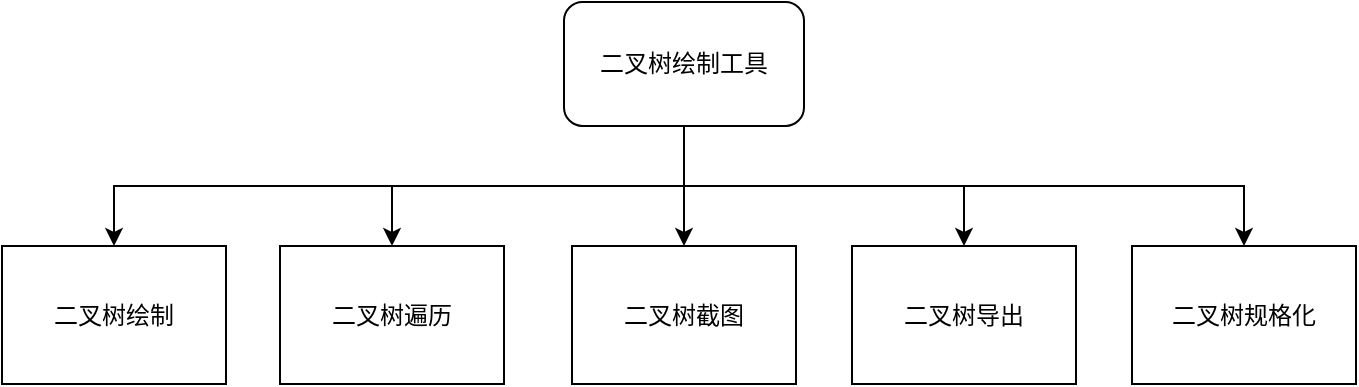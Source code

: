<mxfile version="22.1.16" type="github">
  <diagram name="第 1 页" id="Og9kDQ-HKqt_a4ZrkuFH">
    <mxGraphModel dx="956" dy="523" grid="0" gridSize="10" guides="1" tooltips="1" connect="1" arrows="1" fold="1" page="1" pageScale="1" pageWidth="827" pageHeight="1169" math="0" shadow="0">
      <root>
        <mxCell id="0" />
        <mxCell id="1" parent="0" />
        <mxCell id="S3UF_QulotgcL5Qos_jf-9" style="edgeStyle=orthogonalEdgeStyle;rounded=0;orthogonalLoop=1;jettySize=auto;html=1;entryX=0.5;entryY=0;entryDx=0;entryDy=0;" edge="1" parent="1" source="S3UF_QulotgcL5Qos_jf-2" target="S3UF_QulotgcL5Qos_jf-6">
          <mxGeometry relative="1" as="geometry" />
        </mxCell>
        <mxCell id="S3UF_QulotgcL5Qos_jf-13" style="edgeStyle=orthogonalEdgeStyle;rounded=0;orthogonalLoop=1;jettySize=auto;html=1;exitX=0.5;exitY=1;exitDx=0;exitDy=0;entryX=0.5;entryY=0;entryDx=0;entryDy=0;" edge="1" parent="1" source="S3UF_QulotgcL5Qos_jf-2" target="S3UF_QulotgcL5Qos_jf-8">
          <mxGeometry relative="1" as="geometry" />
        </mxCell>
        <mxCell id="S3UF_QulotgcL5Qos_jf-14" style="edgeStyle=orthogonalEdgeStyle;rounded=0;orthogonalLoop=1;jettySize=auto;html=1;exitX=0.5;exitY=1;exitDx=0;exitDy=0;" edge="1" parent="1" source="S3UF_QulotgcL5Qos_jf-2" target="S3UF_QulotgcL5Qos_jf-5">
          <mxGeometry relative="1" as="geometry" />
        </mxCell>
        <mxCell id="S3UF_QulotgcL5Qos_jf-15" style="edgeStyle=orthogonalEdgeStyle;rounded=0;orthogonalLoop=1;jettySize=auto;html=1;exitX=0.5;exitY=1;exitDx=0;exitDy=0;entryX=0.5;entryY=0;entryDx=0;entryDy=0;" edge="1" parent="1" source="S3UF_QulotgcL5Qos_jf-2" target="S3UF_QulotgcL5Qos_jf-7">
          <mxGeometry relative="1" as="geometry" />
        </mxCell>
        <mxCell id="S3UF_QulotgcL5Qos_jf-16" style="edgeStyle=orthogonalEdgeStyle;rounded=0;orthogonalLoop=1;jettySize=auto;html=1;exitX=0.5;exitY=1;exitDx=0;exitDy=0;" edge="1" parent="1" source="S3UF_QulotgcL5Qos_jf-2" target="S3UF_QulotgcL5Qos_jf-4">
          <mxGeometry relative="1" as="geometry" />
        </mxCell>
        <mxCell id="S3UF_QulotgcL5Qos_jf-2" value="二叉树绘制工具" style="rounded=1;whiteSpace=wrap;html=1;" vertex="1" parent="1">
          <mxGeometry x="374" y="231" width="120" height="62" as="geometry" />
        </mxCell>
        <mxCell id="S3UF_QulotgcL5Qos_jf-4" value="二叉树绘制" style="rounded=0;whiteSpace=wrap;html=1;" vertex="1" parent="1">
          <mxGeometry x="93" y="353" width="112" height="69" as="geometry" />
        </mxCell>
        <mxCell id="S3UF_QulotgcL5Qos_jf-5" value="二叉树遍历" style="rounded=0;whiteSpace=wrap;html=1;" vertex="1" parent="1">
          <mxGeometry x="232" y="353" width="112" height="69" as="geometry" />
        </mxCell>
        <mxCell id="S3UF_QulotgcL5Qos_jf-6" value="二叉树截图" style="rounded=0;whiteSpace=wrap;html=1;" vertex="1" parent="1">
          <mxGeometry x="378" y="353" width="112" height="69" as="geometry" />
        </mxCell>
        <mxCell id="S3UF_QulotgcL5Qos_jf-7" value="二叉树导出" style="rounded=0;whiteSpace=wrap;html=1;" vertex="1" parent="1">
          <mxGeometry x="518" y="353" width="112" height="69" as="geometry" />
        </mxCell>
        <mxCell id="S3UF_QulotgcL5Qos_jf-8" value="二叉树规格化" style="rounded=0;whiteSpace=wrap;html=1;" vertex="1" parent="1">
          <mxGeometry x="658" y="353" width="112" height="69" as="geometry" />
        </mxCell>
      </root>
    </mxGraphModel>
  </diagram>
</mxfile>
